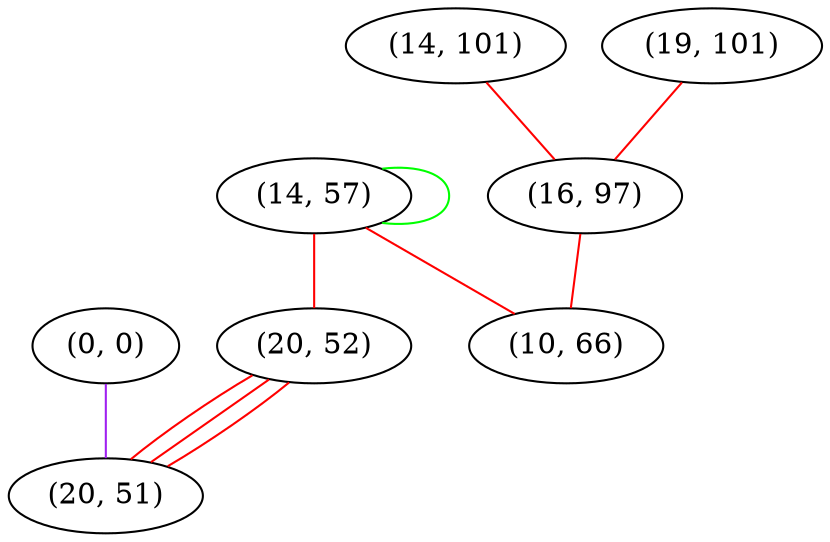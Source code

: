 graph "" {
"(0, 0)";
"(14, 101)";
"(14, 57)";
"(20, 52)";
"(19, 101)";
"(16, 97)";
"(20, 51)";
"(10, 66)";
"(0, 0)" -- "(20, 51)"  [color=purple, key=0, weight=4];
"(14, 101)" -- "(16, 97)"  [color=red, key=0, weight=1];
"(14, 57)" -- "(14, 57)"  [color=green, key=0, weight=2];
"(14, 57)" -- "(20, 52)"  [color=red, key=0, weight=1];
"(14, 57)" -- "(10, 66)"  [color=red, key=0, weight=1];
"(20, 52)" -- "(20, 51)"  [color=red, key=0, weight=1];
"(20, 52)" -- "(20, 51)"  [color=red, key=1, weight=1];
"(20, 52)" -- "(20, 51)"  [color=red, key=2, weight=1];
"(19, 101)" -- "(16, 97)"  [color=red, key=0, weight=1];
"(16, 97)" -- "(10, 66)"  [color=red, key=0, weight=1];
}
